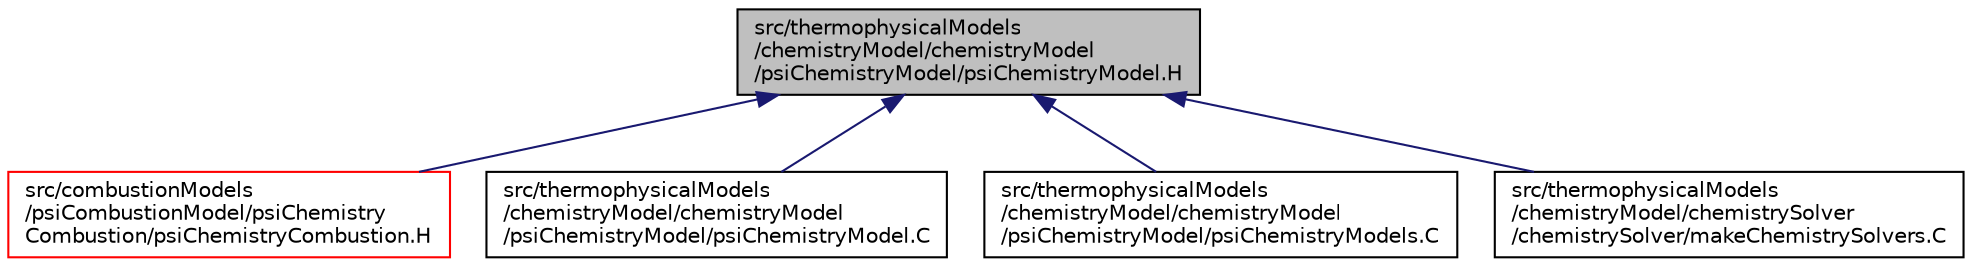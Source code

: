 digraph "src/thermophysicalModels/chemistryModel/chemistryModel/psiChemistryModel/psiChemistryModel.H"
{
  bgcolor="transparent";
  edge [fontname="Helvetica",fontsize="10",labelfontname="Helvetica",labelfontsize="10"];
  node [fontname="Helvetica",fontsize="10",shape=record];
  Node1 [label="src/thermophysicalModels\l/chemistryModel/chemistryModel\l/psiChemistryModel/psiChemistryModel.H",height=0.2,width=0.4,color="black", fillcolor="grey75", style="filled", fontcolor="black"];
  Node1 -> Node2 [dir="back",color="midnightblue",fontsize="10",style="solid",fontname="Helvetica"];
  Node2 [label="src/combustionModels\l/psiCombustionModel/psiChemistry\lCombustion/psiChemistryCombustion.H",height=0.2,width=0.4,color="red",URL="$a04806.html"];
  Node1 -> Node3 [dir="back",color="midnightblue",fontsize="10",style="solid",fontname="Helvetica"];
  Node3 [label="src/thermophysicalModels\l/chemistryModel/chemistryModel\l/psiChemistryModel/psiChemistryModel.C",height=0.2,width=0.4,color="black",URL="$a10163.html"];
  Node1 -> Node4 [dir="back",color="midnightblue",fontsize="10",style="solid",fontname="Helvetica"];
  Node4 [label="src/thermophysicalModels\l/chemistryModel/chemistryModel\l/psiChemistryModel/psiChemistryModels.C",height=0.2,width=0.4,color="black",URL="$a10166.html",tooltip="Creates chemistry model instances templated on the type of thermodynamics. "];
  Node1 -> Node5 [dir="back",color="midnightblue",fontsize="10",style="solid",fontname="Helvetica"];
  Node5 [label="src/thermophysicalModels\l/chemistryModel/chemistrySolver\l/chemistrySolver/makeChemistrySolvers.C",height=0.2,width=0.4,color="black",URL="$a10173.html"];
}
